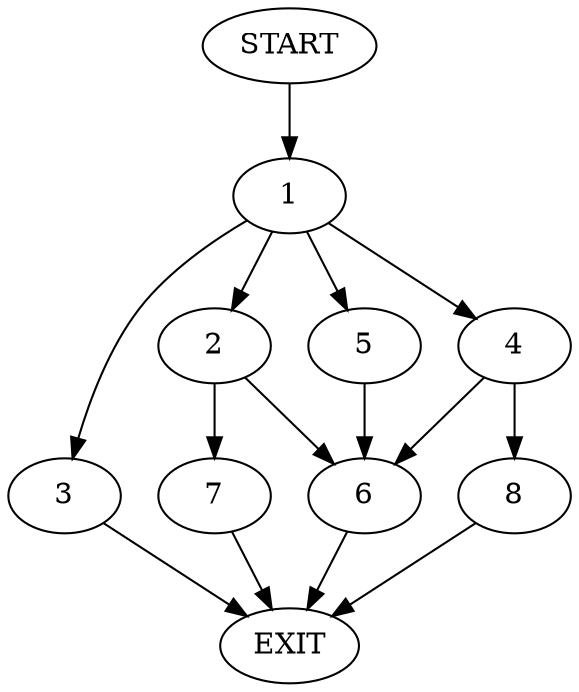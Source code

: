 digraph {
0 [label="START"]
9 [label="EXIT"]
0 -> 1
1 -> 2
1 -> 3
1 -> 4
1 -> 5
5 -> 6
2 -> 7
2 -> 6
3 -> 9
4 -> 8
4 -> 6
6 -> 9
8 -> 9
7 -> 9
}
